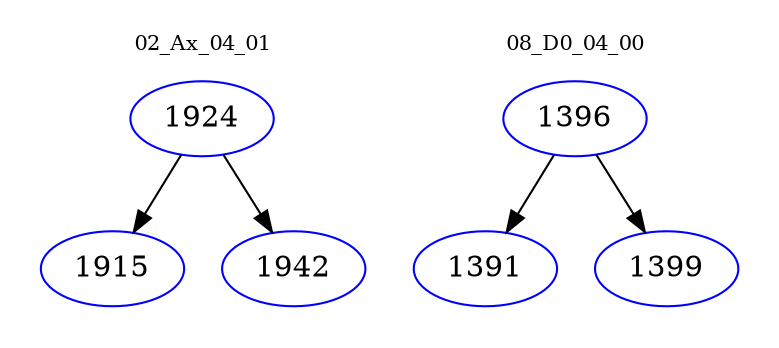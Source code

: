 digraph{
subgraph cluster_0 {
color = white
label = "02_Ax_04_01";
fontsize=10;
T0_1924 [label="1924", color="blue"]
T0_1924 -> T0_1915 [color="black"]
T0_1915 [label="1915", color="blue"]
T0_1924 -> T0_1942 [color="black"]
T0_1942 [label="1942", color="blue"]
}
subgraph cluster_1 {
color = white
label = "08_D0_04_00";
fontsize=10;
T1_1396 [label="1396", color="blue"]
T1_1396 -> T1_1391 [color="black"]
T1_1391 [label="1391", color="blue"]
T1_1396 -> T1_1399 [color="black"]
T1_1399 [label="1399", color="blue"]
}
}
